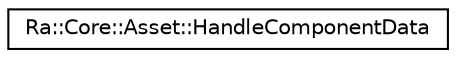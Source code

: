 digraph "Graphical Class Hierarchy"
{
 // INTERACTIVE_SVG=YES
 // LATEX_PDF_SIZE
  edge [fontname="Helvetica",fontsize="10",labelfontname="Helvetica",labelfontsize="10"];
  node [fontname="Helvetica",fontsize="10",shape=record];
  rankdir="LR";
  Node0 [label="Ra::Core::Asset::HandleComponentData",height=0.2,width=0.4,color="black", fillcolor="white", style="filled",URL="$structRa_1_1Core_1_1Asset_1_1HandleComponentData.html",tooltip=" "];
}
